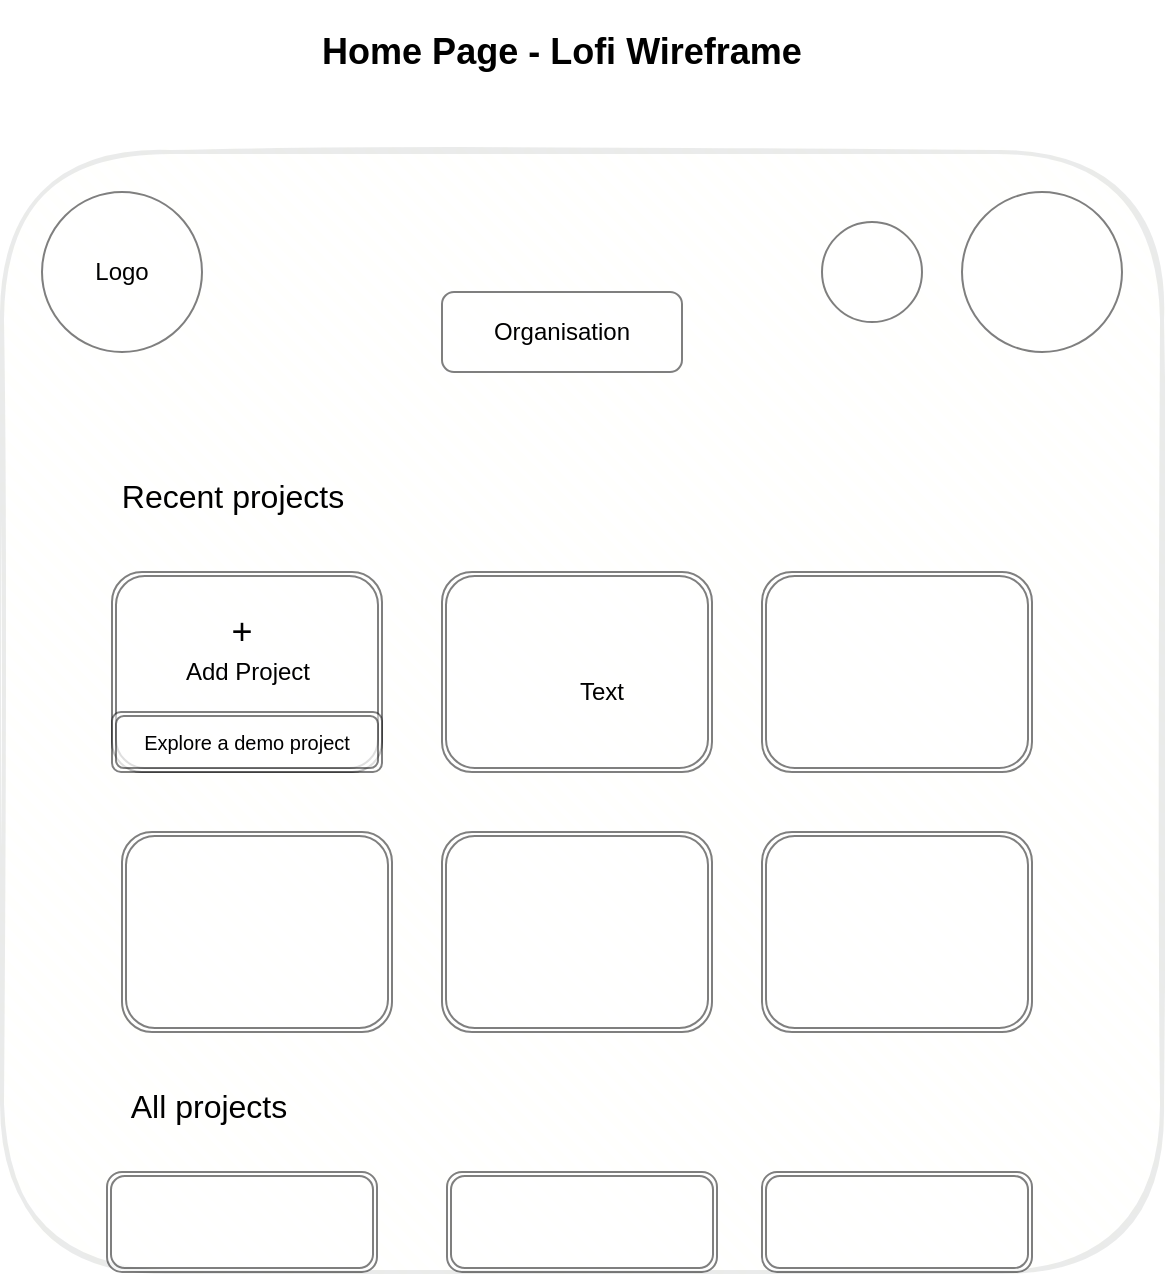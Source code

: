 <mxfile>
    <diagram id="KhQT7rtvxlLWX3F0y4H_" name="Page-1">
        <mxGraphModel dx="613" dy="702" grid="1" gridSize="10" guides="1" tooltips="1" connect="1" arrows="1" fold="1" page="1" pageScale="1" pageWidth="827" pageHeight="1169" math="0" shadow="0">
            <root>
                <mxCell id="0"/>
                <mxCell id="1" parent="0"/>
                <mxCell id="2" value="" style="rounded=1;whiteSpace=wrap;html=1;strokeWidth=2;fillWeight=4;hachureGap=8;hachureAngle=45;fillColor=#f9f7ed;sketch=1;opacity=10;strokeColor=#36393d;" vertex="1" parent="1">
                    <mxGeometry x="100" y="90" width="580" height="560" as="geometry"/>
                </mxCell>
                <mxCell id="3" value="&lt;h2&gt;Home Page - Lofi Wireframe&lt;/h2&gt;" style="text;html=1;strokeColor=none;fillColor=none;align=center;verticalAlign=middle;whiteSpace=wrap;rounded=0;opacity=50;" vertex="1" parent="1">
                    <mxGeometry x="255" y="30" width="250" height="20" as="geometry"/>
                </mxCell>
                <mxCell id="4" value="Logo" style="ellipse;whiteSpace=wrap;html=1;aspect=fixed;opacity=50;" vertex="1" parent="1">
                    <mxGeometry x="120" y="110" width="80" height="80" as="geometry"/>
                </mxCell>
                <mxCell id="5" value="Organisation" style="rounded=1;whiteSpace=wrap;html=1;opacity=50;" vertex="1" parent="1">
                    <mxGeometry x="320" y="160" width="120" height="40" as="geometry"/>
                </mxCell>
                <mxCell id="6" value="&lt;span style=&quot;font-family: &amp;#34;apple color emoji&amp;#34; , &amp;#34;segoe ui emoji&amp;#34; , &amp;#34;notocoloremoji&amp;#34; , &amp;#34;noto color emoji&amp;#34; , &amp;#34;segoe ui symbol&amp;#34; , &amp;#34;android emoji&amp;#34; , &amp;#34;emojisymbols&amp;#34; ; line-height: 1em&quot;&gt;&lt;font style=&quot;font-size: 16px&quot;&gt;🔔&lt;/font&gt;&lt;/span&gt;" style="ellipse;whiteSpace=wrap;html=1;aspect=fixed;opacity=50;" vertex="1" parent="1">
                    <mxGeometry x="510" y="125" width="50" height="50" as="geometry"/>
                </mxCell>
                <mxCell id="7" value="&lt;span style=&quot;font-family: &amp;#34;apple color emoji&amp;#34; , &amp;#34;segoe ui emoji&amp;#34; , &amp;#34;notocoloremoji&amp;#34; , &amp;#34;noto color emoji&amp;#34; , &amp;#34;segoe ui symbol&amp;#34; , &amp;#34;android emoji&amp;#34; , &amp;#34;emojisymbols&amp;#34; ; line-height: 1em&quot;&gt;&lt;font style=&quot;font-size: 28px&quot;&gt;👤&lt;/font&gt;&lt;/span&gt;" style="ellipse;whiteSpace=wrap;html=1;aspect=fixed;opacity=50;" vertex="1" parent="1">
                    <mxGeometry x="580" y="110" width="80" height="80" as="geometry"/>
                </mxCell>
                <mxCell id="8" value="&lt;p&gt;&lt;font style=&quot;font-size: 16px ; font-weight: normal&quot;&gt;Recent projects&lt;/font&gt;&lt;/p&gt;" style="text;strokeColor=none;fillColor=none;html=1;fontSize=24;fontStyle=1;verticalAlign=middle;align=center;opacity=50;" vertex="1" parent="1">
                    <mxGeometry x="150" y="240" width="130" height="40" as="geometry"/>
                </mxCell>
                <mxCell id="10" value="" style="shape=ext;double=1;rounded=1;whiteSpace=wrap;html=1;opacity=50;" vertex="1" parent="1">
                    <mxGeometry x="155" y="300" width="135" height="100" as="geometry"/>
                </mxCell>
                <mxCell id="14" value="&lt;span style=&quot;font-size: 10px&quot;&gt;Explore a demo project&lt;/span&gt;" style="shape=ext;double=1;rounded=1;whiteSpace=wrap;html=1;opacity=50;" vertex="1" parent="1">
                    <mxGeometry x="155" y="370" width="135" height="30" as="geometry"/>
                </mxCell>
                <mxCell id="15" value="&lt;font style=&quot;font-size: 18px&quot;&gt;+&lt;/font&gt;" style="text;html=1;strokeColor=none;fillColor=none;align=center;verticalAlign=middle;whiteSpace=wrap;rounded=0;opacity=10;" vertex="1" parent="1">
                    <mxGeometry x="200" y="320" width="40" height="20" as="geometry"/>
                </mxCell>
                <mxCell id="16" value="Add Project" style="text;html=1;strokeColor=none;fillColor=none;align=center;verticalAlign=middle;whiteSpace=wrap;rounded=0;opacity=10;" vertex="1" parent="1">
                    <mxGeometry x="177.5" y="340" width="90" height="20" as="geometry"/>
                </mxCell>
                <mxCell id="17" value="" style="shape=ext;double=1;rounded=1;whiteSpace=wrap;html=1;opacity=50;" vertex="1" parent="1">
                    <mxGeometry x="320" y="300" width="135" height="100" as="geometry"/>
                </mxCell>
                <mxCell id="18" value="" style="shape=ext;double=1;rounded=1;whiteSpace=wrap;html=1;opacity=50;" vertex="1" parent="1">
                    <mxGeometry x="480" y="300" width="135" height="100" as="geometry"/>
                </mxCell>
                <mxCell id="19" value="" style="shape=ext;double=1;rounded=1;whiteSpace=wrap;html=1;opacity=50;" vertex="1" parent="1">
                    <mxGeometry x="160" y="430" width="135" height="100" as="geometry"/>
                </mxCell>
                <mxCell id="20" value="" style="shape=ext;double=1;rounded=1;whiteSpace=wrap;html=1;opacity=50;" vertex="1" parent="1">
                    <mxGeometry x="320" y="430" width="135" height="100" as="geometry"/>
                </mxCell>
                <mxCell id="21" value="" style="shape=ext;double=1;rounded=1;whiteSpace=wrap;html=1;opacity=50;" vertex="1" parent="1">
                    <mxGeometry x="480" y="430" width="135" height="100" as="geometry"/>
                </mxCell>
                <mxCell id="22" value="&lt;p&gt;&lt;font style=&quot;font-size: 16px ; font-weight: normal&quot;&gt;All projects&lt;/font&gt;&lt;/p&gt;" style="text;strokeColor=none;fillColor=none;html=1;fontSize=24;fontStyle=1;verticalAlign=middle;align=center;opacity=50;" vertex="1" parent="1">
                    <mxGeometry x="137.5" y="545" width="130" height="40" as="geometry"/>
                </mxCell>
                <mxCell id="23" value="" style="shape=ext;double=1;rounded=1;whiteSpace=wrap;html=1;opacity=50;" vertex="1" parent="1">
                    <mxGeometry x="152.5" y="600" width="135" height="50" as="geometry"/>
                </mxCell>
                <mxCell id="24" value="" style="shape=ext;double=1;rounded=1;whiteSpace=wrap;html=1;opacity=50;" vertex="1" parent="1">
                    <mxGeometry x="322.5" y="600" width="135" height="50" as="geometry"/>
                </mxCell>
                <mxCell id="25" value="" style="shape=ext;double=1;rounded=1;whiteSpace=wrap;html=1;opacity=50;" vertex="1" parent="1">
                    <mxGeometry x="480" y="600" width="135" height="50" as="geometry"/>
                </mxCell>
                <mxCell id="26" value="Text" style="text;html=1;strokeColor=none;fillColor=none;align=center;verticalAlign=middle;whiteSpace=wrap;rounded=0;opacity=10;" vertex="1" parent="1">
                    <mxGeometry x="380" y="350" width="40" height="20" as="geometry"/>
                </mxCell>
            </root>
        </mxGraphModel>
    </diagram>
</mxfile>